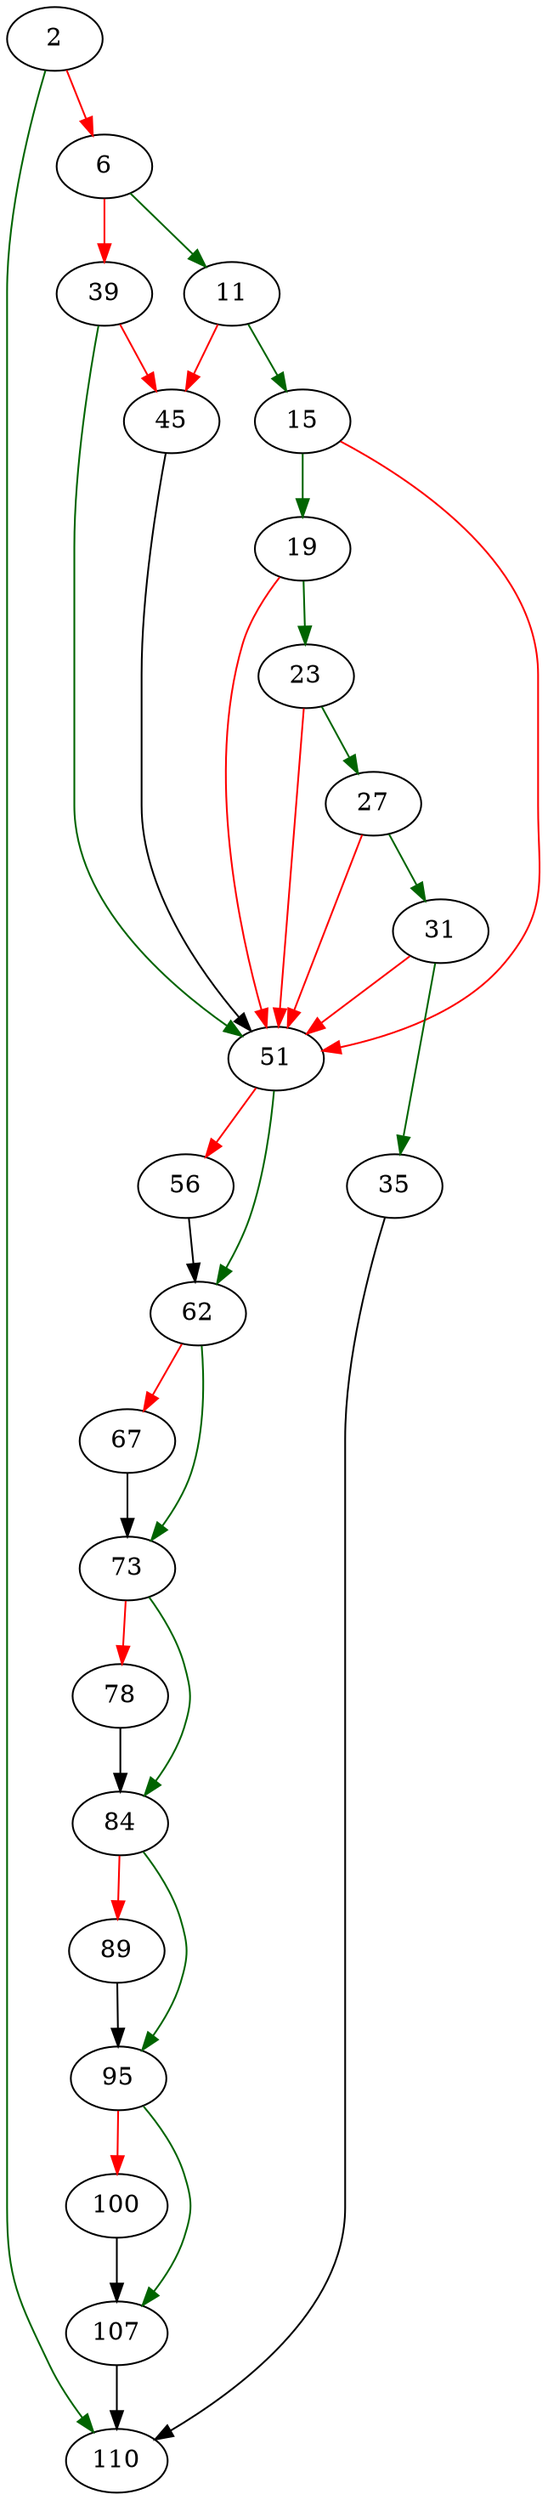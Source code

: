strict digraph "debug_print_relative_time" {
	// Node definitions.
	2 [entry=true];
	110;
	6;
	11;
	39;
	15;
	45;
	19;
	51;
	23;
	27;
	31;
	35;
	62;
	56;
	73;
	67;
	84;
	78;
	95;
	89;
	107;
	100;

	// Edge definitions.
	2 -> 110 [
		color=darkgreen
		cond=true
	];
	2 -> 6 [
		color=red
		cond=false
	];
	6 -> 11 [
		color=darkgreen
		cond=true
	];
	6 -> 39 [
		color=red
		cond=false
	];
	11 -> 15 [
		color=darkgreen
		cond=true
	];
	11 -> 45 [
		color=red
		cond=false
	];
	39 -> 45 [
		color=red
		cond=false
	];
	39 -> 51 [
		color=darkgreen
		cond=true
	];
	15 -> 19 [
		color=darkgreen
		cond=true
	];
	15 -> 51 [
		color=red
		cond=false
	];
	45 -> 51;
	19 -> 51 [
		color=red
		cond=false
	];
	19 -> 23 [
		color=darkgreen
		cond=true
	];
	51 -> 62 [
		color=darkgreen
		cond=true
	];
	51 -> 56 [
		color=red
		cond=false
	];
	23 -> 51 [
		color=red
		cond=false
	];
	23 -> 27 [
		color=darkgreen
		cond=true
	];
	27 -> 51 [
		color=red
		cond=false
	];
	27 -> 31 [
		color=darkgreen
		cond=true
	];
	31 -> 51 [
		color=red
		cond=false
	];
	31 -> 35 [
		color=darkgreen
		cond=true
	];
	35 -> 110;
	62 -> 73 [
		color=darkgreen
		cond=true
	];
	62 -> 67 [
		color=red
		cond=false
	];
	56 -> 62;
	73 -> 84 [
		color=darkgreen
		cond=true
	];
	73 -> 78 [
		color=red
		cond=false
	];
	67 -> 73;
	84 -> 95 [
		color=darkgreen
		cond=true
	];
	84 -> 89 [
		color=red
		cond=false
	];
	78 -> 84;
	95 -> 107 [
		color=darkgreen
		cond=true
	];
	95 -> 100 [
		color=red
		cond=false
	];
	89 -> 95;
	107 -> 110;
	100 -> 107;
}